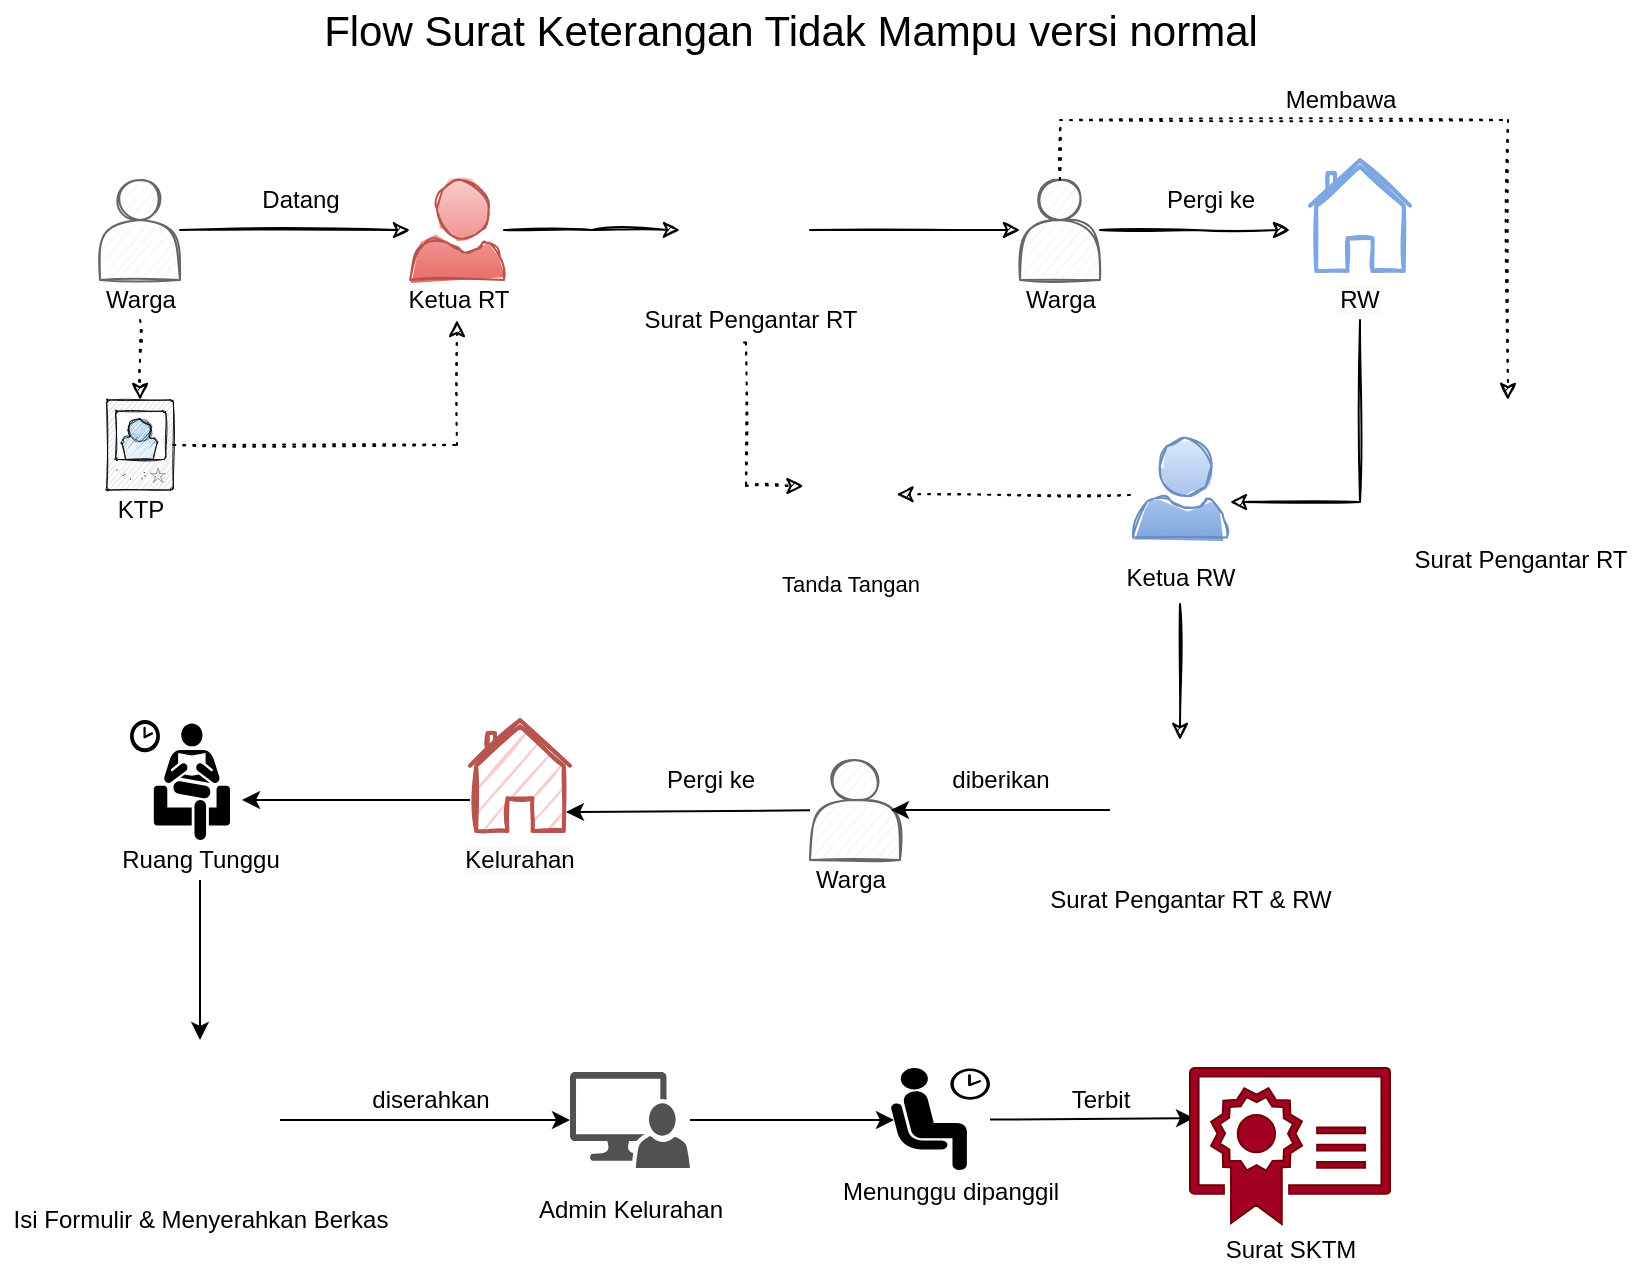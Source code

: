 <mxfile version="13.9.2" type="github">
  <diagram id="OdSMoFhNrBJ5ylwYfeDp" name="Page-1">
    <mxGraphModel dx="1019" dy="519" grid="1" gridSize="10" guides="1" tooltips="1" connect="1" arrows="1" fold="1" page="1" pageScale="1" pageWidth="850" pageHeight="1400" math="0" shadow="0">
      <root>
        <mxCell id="0" />
        <mxCell id="1" parent="0" />
        <mxCell id="aTI20-O60HA79MHgzn83-8" style="edgeStyle=orthogonalEdgeStyle;orthogonalLoop=1;jettySize=auto;html=1;fontSize=21;sketch=1;" parent="1" source="aTI20-O60HA79MHgzn83-1" target="aTI20-O60HA79MHgzn83-7" edge="1">
          <mxGeometry relative="1" as="geometry" />
        </mxCell>
        <mxCell id="aTI20-O60HA79MHgzn83-24" value="" style="edgeStyle=orthogonalEdgeStyle;rounded=0;sketch=1;orthogonalLoop=1;jettySize=auto;html=1;dashed=1;dashPattern=1 4;" parent="1" source="aTI20-O60HA79MHgzn83-3" target="aTI20-O60HA79MHgzn83-22" edge="1">
          <mxGeometry relative="1" as="geometry" />
        </mxCell>
        <mxCell id="aTI20-O60HA79MHgzn83-6" value="Flow Surat Keterangan Tidak Mampu versi normal" style="text;html=1;align=center;verticalAlign=middle;resizable=0;points=[];autosize=1;fontSize=21;sketch=1;" parent="1" vertex="1">
          <mxGeometry x="170" y="40" width="480" height="30" as="geometry" />
        </mxCell>
        <mxCell id="aTI20-O60HA79MHgzn83-27" style="edgeStyle=orthogonalEdgeStyle;rounded=0;sketch=1;orthogonalLoop=1;jettySize=auto;html=1;" parent="1" source="aTI20-O60HA79MHgzn83-7" edge="1">
          <mxGeometry relative="1" as="geometry">
            <mxPoint x="355" y="155" as="targetPoint" />
          </mxGeometry>
        </mxCell>
        <mxCell id="aTI20-O60HA79MHgzn83-13" value="Datang" style="text;html=1;align=center;verticalAlign=middle;resizable=0;points=[];autosize=1;fontSize=12;sketch=1;" parent="1" vertex="1">
          <mxGeometry x="140" y="130" width="50" height="20" as="geometry" />
        </mxCell>
        <mxCell id="aTI20-O60HA79MHgzn83-33" value="" style="edgeStyle=orthogonalEdgeStyle;rounded=0;sketch=1;orthogonalLoop=1;jettySize=auto;html=1;" parent="1" source="aTI20-O60HA79MHgzn83-52" target="aTI20-O60HA79MHgzn83-37" edge="1">
          <mxGeometry relative="1" as="geometry">
            <mxPoint x="425" y="155" as="sourcePoint" />
          </mxGeometry>
        </mxCell>
        <mxCell id="aTI20-O60HA79MHgzn83-26" style="edgeStyle=orthogonalEdgeStyle;rounded=0;sketch=1;orthogonalLoop=1;jettySize=auto;html=1;dashed=1;dashPattern=1 4;" parent="1" source="aTI20-O60HA79MHgzn83-22" target="aTI20-O60HA79MHgzn83-12" edge="1">
          <mxGeometry relative="1" as="geometry" />
        </mxCell>
        <mxCell id="aTI20-O60HA79MHgzn83-35" value="" style="edgeStyle=orthogonalEdgeStyle;rounded=0;sketch=1;orthogonalLoop=1;jettySize=auto;html=1;dashed=1;dashPattern=1 4;exitX=0.475;exitY=1.064;exitDx=0;exitDy=0;exitPerimeter=0;" parent="1" source="aTI20-O60HA79MHgzn83-28" target="aTI20-O60HA79MHgzn83-34" edge="1">
          <mxGeometry relative="1" as="geometry">
            <Array as="points">
              <mxPoint x="388" y="283" />
            </Array>
          </mxGeometry>
        </mxCell>
        <mxCell id="aTI20-O60HA79MHgzn83-41" value="" style="group" parent="1" vertex="1" connectable="0">
          <mxGeometry x="520" y="130" width="50" height="70" as="geometry" />
        </mxCell>
        <mxCell id="aTI20-O60HA79MHgzn83-37" value="" style="shape=actor;whiteSpace=wrap;html=1;fillColor=#f5f5f5;strokeColor=#666666;fontColor=#333333;sketch=1;" parent="aTI20-O60HA79MHgzn83-41" vertex="1">
          <mxGeometry x="5" width="40" height="50" as="geometry" />
        </mxCell>
        <mxCell id="aTI20-O60HA79MHgzn83-38" value="Warga" style="text;html=1;align=center;verticalAlign=middle;resizable=0;points=[];autosize=1;sketch=1;" parent="aTI20-O60HA79MHgzn83-41" vertex="1">
          <mxGeometry y="50" width="50" height="20" as="geometry" />
        </mxCell>
        <mxCell id="aTI20-O60HA79MHgzn83-42" value="" style="group" parent="1" vertex="1" connectable="0">
          <mxGeometry x="60" y="130" width="50" height="70" as="geometry" />
        </mxCell>
        <mxCell id="aTI20-O60HA79MHgzn83-1" value="" style="shape=actor;whiteSpace=wrap;html=1;fillColor=#f5f5f5;strokeColor=#666666;fontColor=#333333;sketch=1;" parent="aTI20-O60HA79MHgzn83-42" vertex="1">
          <mxGeometry x="5" width="40" height="50" as="geometry" />
        </mxCell>
        <mxCell id="aTI20-O60HA79MHgzn83-3" value="Warga" style="text;html=1;align=center;verticalAlign=middle;resizable=0;points=[];autosize=1;sketch=1;" parent="aTI20-O60HA79MHgzn83-42" vertex="1">
          <mxGeometry y="50" width="50" height="20" as="geometry" />
        </mxCell>
        <mxCell id="aTI20-O60HA79MHgzn83-45" value="" style="edgeStyle=orthogonalEdgeStyle;rounded=0;sketch=1;orthogonalLoop=1;jettySize=auto;html=1;" parent="1" source="aTI20-O60HA79MHgzn83-37" edge="1">
          <mxGeometry relative="1" as="geometry">
            <mxPoint x="660" y="155" as="targetPoint" />
          </mxGeometry>
        </mxCell>
        <mxCell id="aTI20-O60HA79MHgzn83-48" value="" style="group" parent="1" vertex="1" connectable="0">
          <mxGeometry x="570" y="268.75" width="70" height="70" as="geometry" />
        </mxCell>
        <mxCell id="aTI20-O60HA79MHgzn83-31" value="" style="aspect=fixed;pointerEvents=1;shadow=0;dashed=0;html=1;strokeColor=#6c8ebf;labelPosition=center;verticalLabelPosition=bottom;verticalAlign=top;align=center;fillColor=#dae8fc;shape=mxgraph.azure.user;fontSize=21;sketch=1;gradientColor=#7EA6E0;" parent="aTI20-O60HA79MHgzn83-48" vertex="1">
          <mxGeometry x="11.5" y="-10" width="47" height="50" as="geometry" />
        </mxCell>
        <mxCell id="aTI20-O60HA79MHgzn83-32" value="&lt;font style=&quot;font-size: 12px&quot;&gt;Ketua RW&lt;/font&gt;" style="text;html=1;align=center;verticalAlign=middle;resizable=0;points=[];autosize=1;fontSize=12;strokeWidth=1;sketch=1;" parent="aTI20-O60HA79MHgzn83-48" vertex="1">
          <mxGeometry y="50" width="70" height="20" as="geometry" />
        </mxCell>
        <mxCell id="aTI20-O60HA79MHgzn83-50" style="rounded=0;sketch=1;orthogonalLoop=1;jettySize=auto;html=1;entryX=1;entryY=0.25;entryDx=0;entryDy=0;dashed=1;dashPattern=1 4;exitX=-0.032;exitY=0.575;exitDx=0;exitDy=0;exitPerimeter=0;" parent="1" source="aTI20-O60HA79MHgzn83-31" target="aTI20-O60HA79MHgzn83-34" edge="1">
          <mxGeometry relative="1" as="geometry">
            <mxPoint x="672" y="282" as="sourcePoint" />
          </mxGeometry>
        </mxCell>
        <mxCell id="aTI20-O60HA79MHgzn83-55" value="" style="group" parent="1" vertex="1" connectable="0">
          <mxGeometry x="720" y="240" width="110" height="90" as="geometry" />
        </mxCell>
        <mxCell id="aTI20-O60HA79MHgzn83-44" value="Surat Pengantar RT" style="text;html=1;align=center;verticalAlign=middle;resizable=0;points=[];autosize=1;" parent="aTI20-O60HA79MHgzn83-55" vertex="1">
          <mxGeometry x="-5" y="70" width="120" height="20" as="geometry" />
        </mxCell>
        <mxCell id="aTI20-O60HA79MHgzn83-54" value="" style="shape=image;html=1;verticalAlign=top;verticalLabelPosition=bottom;labelBackgroundColor=#ffffff;imageAspect=0;aspect=fixed;image=https://cdn2.iconfinder.com/data/icons/random-set-1/428/Asset_93-128.png;shadow=0;sketch=1;" parent="aTI20-O60HA79MHgzn83-55" vertex="1">
          <mxGeometry x="14" width="70" height="70" as="geometry" />
        </mxCell>
        <mxCell id="aTI20-O60HA79MHgzn83-56" value="" style="group" parent="1" vertex="1" connectable="0">
          <mxGeometry x="340" y="120" width="110" height="90" as="geometry" />
        </mxCell>
        <mxCell id="aTI20-O60HA79MHgzn83-28" value="Surat Pengantar RT" style="text;html=1;align=center;verticalAlign=middle;resizable=0;points=[];autosize=1;" parent="aTI20-O60HA79MHgzn83-56" vertex="1">
          <mxGeometry x="-10" y="70" width="120" height="20" as="geometry" />
        </mxCell>
        <mxCell id="aTI20-O60HA79MHgzn83-52" value="" style="shape=image;html=1;verticalAlign=top;verticalLabelPosition=bottom;labelBackgroundColor=#ffffff;imageAspect=0;aspect=fixed;image=https://cdn2.iconfinder.com/data/icons/random-set-1/428/Asset_93-128.png;shadow=0;sketch=1;" parent="aTI20-O60HA79MHgzn83-56" vertex="1">
          <mxGeometry x="10" width="70" height="70" as="geometry" />
        </mxCell>
        <mxCell id="aTI20-O60HA79MHgzn83-57" value="" style="group" parent="1" vertex="1" connectable="0">
          <mxGeometry x="400" y="275.5" width="80" height="66.5" as="geometry" />
        </mxCell>
        <mxCell id="aTI20-O60HA79MHgzn83-34" value="" style="shape=image;html=1;verticalAlign=top;verticalLabelPosition=bottom;labelBackgroundColor=#ffffff;imageAspect=0;aspect=fixed;image=https://cdn4.iconfinder.com/data/icons/business-and-finance-colorful-free-hand-drawn-set/102/check-128.png;shadow=0;sketch=0;" parent="aTI20-O60HA79MHgzn83-57" vertex="1">
          <mxGeometry x="16.75" width="46.5" height="46.5" as="geometry" />
        </mxCell>
        <mxCell id="aTI20-O60HA79MHgzn83-36" value="&lt;font style=&quot;font-size: 11px&quot;&gt;Tanda Tangan&lt;/font&gt;" style="text;html=1;align=center;verticalAlign=middle;resizable=0;points=[];autosize=1;" parent="aTI20-O60HA79MHgzn83-57" vertex="1">
          <mxGeometry y="46.5" width="80" height="20" as="geometry" />
        </mxCell>
        <mxCell id="aTI20-O60HA79MHgzn83-58" value="" style="group" parent="1" vertex="1" connectable="0">
          <mxGeometry x="208.5" y="130" width="70" height="70" as="geometry" />
        </mxCell>
        <mxCell id="aTI20-O60HA79MHgzn83-7" value="" style="aspect=fixed;pointerEvents=1;shadow=0;dashed=0;html=1;strokeColor=#b85450;labelPosition=center;verticalLabelPosition=bottom;verticalAlign=top;align=center;fillColor=#f8cecc;shape=mxgraph.azure.user;fontSize=21;gradientColor=#ea6b66;sketch=1;" parent="aTI20-O60HA79MHgzn83-58" vertex="1">
          <mxGeometry x="11.5" width="47" height="50" as="geometry" />
        </mxCell>
        <mxCell id="aTI20-O60HA79MHgzn83-12" value="&lt;font style=&quot;font-size: 12px;&quot;&gt;Ketua RT&lt;/font&gt;" style="text;html=1;align=center;verticalAlign=middle;resizable=0;points=[];autosize=1;fontSize=12;strokeWidth=1;sketch=1;" parent="aTI20-O60HA79MHgzn83-58" vertex="1">
          <mxGeometry y="50" width="70" height="20" as="geometry" />
        </mxCell>
        <mxCell id="aTI20-O60HA79MHgzn83-59" value="" style="group" parent="1" vertex="1" connectable="0">
          <mxGeometry x="65" y="240" width="40" height="65" as="geometry" />
        </mxCell>
        <mxCell id="aTI20-O60HA79MHgzn83-22" value="" style="verticalLabelPosition=bottom;aspect=fixed;html=1;verticalAlign=top;strokeColor=none;align=center;outlineConnect=0;shape=mxgraph.citrix.access_card;sketch=1;" parent="aTI20-O60HA79MHgzn83-59" vertex="1">
          <mxGeometry x="3.35" width="33.3" height="45" as="geometry" />
        </mxCell>
        <mxCell id="aTI20-O60HA79MHgzn83-23" value="KTP" style="text;html=1;align=center;verticalAlign=middle;resizable=0;points=[];autosize=1;" parent="aTI20-O60HA79MHgzn83-59" vertex="1">
          <mxGeometry y="45" width="40" height="20" as="geometry" />
        </mxCell>
        <mxCell id="aTI20-O60HA79MHgzn83-66" style="rounded=0;sketch=1;orthogonalLoop=1;jettySize=auto;html=1;entryX=0.5;entryY=0;entryDx=0;entryDy=0;" parent="1" target="aTI20-O60HA79MHgzn83-62" edge="1">
          <mxGeometry relative="1" as="geometry">
            <mxPoint x="605" y="342" as="sourcePoint" />
          </mxGeometry>
        </mxCell>
        <mxCell id="aTI20-O60HA79MHgzn83-72" style="edgeStyle=orthogonalEdgeStyle;rounded=0;sketch=1;orthogonalLoop=1;jettySize=auto;html=1;entryX=1.032;entryY=0.645;entryDx=0;entryDy=0;entryPerimeter=0;exitX=0.5;exitY=1;exitDx=0;exitDy=0;" parent="1" source="aTI20-O60HA79MHgzn83-73" target="aTI20-O60HA79MHgzn83-31" edge="1">
          <mxGeometry relative="1" as="geometry">
            <mxPoint x="695" y="220" as="sourcePoint" />
            <Array as="points">
              <mxPoint x="695" y="291" />
            </Array>
          </mxGeometry>
        </mxCell>
        <mxCell id="aTI20-O60HA79MHgzn83-71" value="" style="group" parent="1" vertex="1" connectable="0">
          <mxGeometry x="530" y="410" width="160" height="90" as="geometry" />
        </mxCell>
        <mxCell id="aTI20-O60HA79MHgzn83-61" value="Surat Pengantar RT &amp;amp; RW" style="text;html=1;align=center;verticalAlign=middle;resizable=0;points=[];autosize=1;" parent="aTI20-O60HA79MHgzn83-71" vertex="1">
          <mxGeometry y="70" width="160" height="20" as="geometry" />
        </mxCell>
        <mxCell id="aTI20-O60HA79MHgzn83-62" value="" style="shape=image;html=1;verticalAlign=top;verticalLabelPosition=bottom;labelBackgroundColor=#ffffff;imageAspect=0;aspect=fixed;image=https://cdn2.iconfinder.com/data/icons/random-set-1/428/Asset_93-128.png;shadow=0;sketch=1;" parent="aTI20-O60HA79MHgzn83-71" vertex="1">
          <mxGeometry x="40" width="70" height="70" as="geometry" />
        </mxCell>
        <mxCell id="aTI20-O60HA79MHgzn83-74" value="" style="group" parent="1" vertex="1" connectable="0">
          <mxGeometry x="670" y="120" width="50" height="80" as="geometry" />
        </mxCell>
        <mxCell id="aTI20-O60HA79MHgzn83-68" value="" style="html=1;verticalLabelPosition=bottom;align=center;labelBackgroundColor=#ffffff;verticalAlign=top;strokeWidth=2;shadow=0;dashed=0;shape=mxgraph.ios7.icons.home;sketch=1;strokeColor=#7EA6E0;" parent="aTI20-O60HA79MHgzn83-74" vertex="1">
          <mxGeometry width="50" height="55.5" as="geometry" />
        </mxCell>
        <mxCell id="aTI20-O60HA79MHgzn83-73" value="&lt;span style=&quot;color: rgb(0, 0, 0); font-family: helvetica; font-size: 12px; font-style: normal; font-weight: 400; letter-spacing: normal; text-indent: 0px; text-transform: none; word-spacing: 0px; background-color: rgb(248, 249, 250); display: inline; float: none;&quot;&gt;RW&lt;/span&gt;" style="text;whiteSpace=wrap;html=1;align=center;verticalAlign=middle;" parent="aTI20-O60HA79MHgzn83-74" vertex="1">
          <mxGeometry y="60" width="50" height="20" as="geometry" />
        </mxCell>
        <mxCell id="aTI20-O60HA79MHgzn83-76" style="edgeStyle=orthogonalEdgeStyle;rounded=0;sketch=1;orthogonalLoop=1;jettySize=auto;html=1;dashed=1;dashPattern=1 4;exitX=0.5;exitY=0;exitDx=0;exitDy=0;" parent="1" source="aTI20-O60HA79MHgzn83-37" target="aTI20-O60HA79MHgzn83-54" edge="1">
          <mxGeometry relative="1" as="geometry">
            <mxPoint x="720" y="100" as="sourcePoint" />
            <Array as="points">
              <mxPoint x="545" y="100" />
              <mxPoint x="769" y="100" />
            </Array>
          </mxGeometry>
        </mxCell>
        <mxCell id="aTI20-O60HA79MHgzn83-77" value="" style="group" parent="1" vertex="1" connectable="0">
          <mxGeometry x="415" y="420" width="50" height="70" as="geometry" />
        </mxCell>
        <mxCell id="aTI20-O60HA79MHgzn83-78" value="" style="shape=actor;whiteSpace=wrap;html=1;fillColor=#f5f5f5;strokeColor=#666666;fontColor=#333333;sketch=1;" parent="aTI20-O60HA79MHgzn83-77" vertex="1">
          <mxGeometry x="5" width="45" height="50" as="geometry" />
        </mxCell>
        <mxCell id="aTI20-O60HA79MHgzn83-79" value="Warga" style="text;html=1;align=center;verticalAlign=middle;resizable=0;points=[];autosize=1;sketch=1;" parent="aTI20-O60HA79MHgzn83-77" vertex="1">
          <mxGeometry y="50" width="50" height="20" as="geometry" />
        </mxCell>
        <mxCell id="H2vsbOCgEjFew26ECETp-1" style="edgeStyle=orthogonalEdgeStyle;rounded=0;orthogonalLoop=1;jettySize=auto;html=1;entryX=0.9;entryY=0.5;entryDx=0;entryDy=0;entryPerimeter=0;" edge="1" parent="1" source="aTI20-O60HA79MHgzn83-62" target="aTI20-O60HA79MHgzn83-78">
          <mxGeometry relative="1" as="geometry">
            <mxPoint x="460" y="450" as="targetPoint" />
          </mxGeometry>
        </mxCell>
        <mxCell id="H2vsbOCgEjFew26ECETp-5" style="rounded=0;orthogonalLoop=1;jettySize=auto;html=1;entryX=0.96;entryY=0.829;entryDx=0;entryDy=0;entryPerimeter=0;" edge="1" parent="1" source="aTI20-O60HA79MHgzn83-78" target="H2vsbOCgEjFew26ECETp-3">
          <mxGeometry relative="1" as="geometry">
            <mxPoint x="360" y="450" as="targetPoint" />
          </mxGeometry>
        </mxCell>
        <mxCell id="H2vsbOCgEjFew26ECETp-2" value="" style="group" vertex="1" connectable="0" parent="1">
          <mxGeometry x="250" y="400" width="50" height="80" as="geometry" />
        </mxCell>
        <mxCell id="H2vsbOCgEjFew26ECETp-3" value="" style="html=1;verticalLabelPosition=bottom;align=center;labelBackgroundColor=#ffffff;verticalAlign=top;strokeWidth=2;shadow=0;dashed=0;shape=mxgraph.ios7.icons.home;sketch=1;strokeColor=#b85450;fillColor=#f8cecc;" vertex="1" parent="H2vsbOCgEjFew26ECETp-2">
          <mxGeometry width="50" height="55.5" as="geometry" />
        </mxCell>
        <mxCell id="H2vsbOCgEjFew26ECETp-4" value="&lt;span style=&quot;color: rgb(0 , 0 , 0) ; font-family: &amp;#34;helvetica&amp;#34; ; font-size: 12px ; font-style: normal ; font-weight: 400 ; letter-spacing: normal ; text-indent: 0px ; text-transform: none ; word-spacing: 0px ; background-color: rgb(248 , 249 , 250) ; display: inline ; float: none&quot;&gt;Kelurahan&lt;/span&gt;" style="text;whiteSpace=wrap;html=1;align=center;verticalAlign=middle;" vertex="1" parent="H2vsbOCgEjFew26ECETp-2">
          <mxGeometry y="60" width="50" height="20" as="geometry" />
        </mxCell>
        <mxCell id="H2vsbOCgEjFew26ECETp-8" value="" style="group" vertex="1" connectable="0" parent="1">
          <mxGeometry x="70" y="400" width="90" height="80" as="geometry" />
        </mxCell>
        <mxCell id="H2vsbOCgEjFew26ECETp-6" value="" style="shape=mxgraph.signs.people.waiting_room_2;html=1;pointerEvents=1;fillColor=#000000;strokeColor=none;verticalLabelPosition=bottom;verticalAlign=top;align=center;" vertex="1" parent="H2vsbOCgEjFew26ECETp-8">
          <mxGeometry x="10" width="50" height="60" as="geometry" />
        </mxCell>
        <mxCell id="H2vsbOCgEjFew26ECETp-7" value="Ruang Tunggu" style="text;html=1;align=center;verticalAlign=middle;resizable=0;points=[];autosize=1;" vertex="1" parent="H2vsbOCgEjFew26ECETp-8">
          <mxGeometry y="60" width="90" height="20" as="geometry" />
        </mxCell>
        <mxCell id="H2vsbOCgEjFew26ECETp-9" value="Pergi ke" style="text;html=1;align=center;verticalAlign=middle;resizable=0;points=[];autosize=1;" vertex="1" parent="1">
          <mxGeometry x="340" y="420" width="60" height="20" as="geometry" />
        </mxCell>
        <mxCell id="H2vsbOCgEjFew26ECETp-10" value="diberikan" style="text;html=1;align=center;verticalAlign=middle;resizable=0;points=[];autosize=1;" vertex="1" parent="1">
          <mxGeometry x="485" y="420" width="60" height="20" as="geometry" />
        </mxCell>
        <mxCell id="H2vsbOCgEjFew26ECETp-11" value="Pergi ke" style="text;html=1;align=center;verticalAlign=middle;resizable=0;points=[];autosize=1;" vertex="1" parent="1">
          <mxGeometry x="590" y="130" width="60" height="20" as="geometry" />
        </mxCell>
        <mxCell id="H2vsbOCgEjFew26ECETp-12" value="Membawa" style="text;html=1;align=center;verticalAlign=middle;resizable=0;points=[];autosize=1;" vertex="1" parent="1">
          <mxGeometry x="650" y="80" width="70" height="20" as="geometry" />
        </mxCell>
        <mxCell id="H2vsbOCgEjFew26ECETp-17" style="edgeStyle=none;rounded=0;orthogonalLoop=1;jettySize=auto;html=1;" edge="1" parent="1">
          <mxGeometry relative="1" as="geometry">
            <mxPoint x="250" y="440" as="sourcePoint" />
            <mxPoint x="136" y="440" as="targetPoint" />
            <Array as="points">
              <mxPoint x="210" y="440" />
              <mxPoint x="170" y="440" />
            </Array>
          </mxGeometry>
        </mxCell>
        <mxCell id="H2vsbOCgEjFew26ECETp-21" value="" style="edgeStyle=none;rounded=0;orthogonalLoop=1;jettySize=auto;html=1;entryX=0.5;entryY=0;entryDx=0;entryDy=0;" edge="1" parent="1" source="H2vsbOCgEjFew26ECETp-7" target="H2vsbOCgEjFew26ECETp-20">
          <mxGeometry relative="1" as="geometry">
            <mxPoint x="118" y="550" as="targetPoint" />
          </mxGeometry>
        </mxCell>
        <mxCell id="H2vsbOCgEjFew26ECETp-23" value="" style="group" vertex="1" connectable="0" parent="1">
          <mxGeometry x="15" y="560" width="200" height="100" as="geometry" />
        </mxCell>
        <mxCell id="H2vsbOCgEjFew26ECETp-20" value="" style="shape=image;html=1;verticalAlign=top;verticalLabelPosition=bottom;labelBackgroundColor=#ffffff;imageAspect=0;aspect=fixed;image=https://cdn2.iconfinder.com/data/icons/new-year-resolutions/64/resolutions-08-128.png" vertex="1" parent="H2vsbOCgEjFew26ECETp-23">
          <mxGeometry x="60" width="80" height="80" as="geometry" />
        </mxCell>
        <mxCell id="H2vsbOCgEjFew26ECETp-22" value="Isi Formulir &amp;amp; Menyerahkan Berkas" style="text;html=1;align=center;verticalAlign=middle;resizable=0;points=[];autosize=1;" vertex="1" parent="H2vsbOCgEjFew26ECETp-23">
          <mxGeometry y="80" width="200" height="20" as="geometry" />
        </mxCell>
        <mxCell id="H2vsbOCgEjFew26ECETp-27" value="" style="group" vertex="1" connectable="0" parent="1">
          <mxGeometry x="300" y="576" width="85" height="79" as="geometry" />
        </mxCell>
        <mxCell id="H2vsbOCgEjFew26ECETp-25" value="" style="pointerEvents=1;shadow=0;dashed=0;html=1;strokeColor=none;labelPosition=center;verticalLabelPosition=bottom;verticalAlign=top;align=center;fillColor=#515151;shape=mxgraph.mscae.system_center.admin_console" vertex="1" parent="H2vsbOCgEjFew26ECETp-27">
          <mxGeometry width="60" height="48" as="geometry" />
        </mxCell>
        <mxCell id="H2vsbOCgEjFew26ECETp-26" value="Admin Kelurahan" style="text;html=1;align=center;verticalAlign=middle;resizable=0;points=[];autosize=1;" vertex="1" parent="H2vsbOCgEjFew26ECETp-27">
          <mxGeometry x="-25" y="59" width="110" height="20" as="geometry" />
        </mxCell>
        <mxCell id="H2vsbOCgEjFew26ECETp-28" style="edgeStyle=none;rounded=0;orthogonalLoop=1;jettySize=auto;html=1;entryX=0;entryY=0.5;entryDx=0;entryDy=0;entryPerimeter=0;" edge="1" parent="1" source="H2vsbOCgEjFew26ECETp-20" target="H2vsbOCgEjFew26ECETp-25">
          <mxGeometry relative="1" as="geometry" />
        </mxCell>
        <mxCell id="H2vsbOCgEjFew26ECETp-29" value="diserahkan" style="text;html=1;align=center;verticalAlign=middle;resizable=0;points=[];autosize=1;" vertex="1" parent="1">
          <mxGeometry x="195" y="580" width="70" height="20" as="geometry" />
        </mxCell>
        <mxCell id="H2vsbOCgEjFew26ECETp-31" style="edgeStyle=none;rounded=0;orthogonalLoop=1;jettySize=auto;html=1;entryX=0.04;entryY=0.5;entryDx=0;entryDy=0;entryPerimeter=0;" edge="1" parent="1" source="H2vsbOCgEjFew26ECETp-25" target="H2vsbOCgEjFew26ECETp-24">
          <mxGeometry relative="1" as="geometry" />
        </mxCell>
        <mxCell id="H2vsbOCgEjFew26ECETp-32" value="" style="group" vertex="1" connectable="0" parent="1">
          <mxGeometry x="430" y="574" width="120" height="72" as="geometry" />
        </mxCell>
        <mxCell id="H2vsbOCgEjFew26ECETp-24" value="" style="shape=mxgraph.signs.people.waiting_room_1;html=1;pointerEvents=1;fillColor=#000000;strokeColor=none;verticalLabelPosition=bottom;verticalAlign=top;align=center;" vertex="1" parent="H2vsbOCgEjFew26ECETp-32">
          <mxGeometry x="30" width="50" height="52" as="geometry" />
        </mxCell>
        <mxCell id="H2vsbOCgEjFew26ECETp-30" value="Menunggu dipanggil" style="text;html=1;align=center;verticalAlign=middle;resizable=0;points=[];autosize=1;" vertex="1" parent="H2vsbOCgEjFew26ECETp-32">
          <mxGeometry y="52" width="120" height="20" as="geometry" />
        </mxCell>
        <mxCell id="H2vsbOCgEjFew26ECETp-35" style="edgeStyle=none;rounded=0;orthogonalLoop=1;jettySize=auto;html=1;entryX=0.02;entryY=0.321;entryDx=0;entryDy=0;entryPerimeter=0;" edge="1" parent="1" source="H2vsbOCgEjFew26ECETp-24" target="H2vsbOCgEjFew26ECETp-34">
          <mxGeometry relative="1" as="geometry" />
        </mxCell>
        <mxCell id="H2vsbOCgEjFew26ECETp-37" value="" style="group" vertex="1" connectable="0" parent="1">
          <mxGeometry x="610" y="574" width="100" height="101" as="geometry" />
        </mxCell>
        <mxCell id="H2vsbOCgEjFew26ECETp-34" value="" style="html=1;aspect=fixed;shadow=0;align=center;verticalAlign=top;shape=mxgraph.gcp2.certified_industry_standard;sketch=0;fillColor=#a20025;strokeColor=#6F0000;fontColor=#ffffff;" vertex="1" parent="H2vsbOCgEjFew26ECETp-37">
          <mxGeometry width="100" height="78" as="geometry" />
        </mxCell>
        <mxCell id="H2vsbOCgEjFew26ECETp-36" value="Surat SKTM" style="text;html=1;align=center;verticalAlign=middle;resizable=0;points=[];autosize=1;" vertex="1" parent="H2vsbOCgEjFew26ECETp-37">
          <mxGeometry x="10" y="81" width="80" height="20" as="geometry" />
        </mxCell>
        <mxCell id="H2vsbOCgEjFew26ECETp-38" value="Terbit" style="text;html=1;align=center;verticalAlign=middle;resizable=0;points=[];autosize=1;" vertex="1" parent="1">
          <mxGeometry x="545" y="580" width="40" height="20" as="geometry" />
        </mxCell>
      </root>
    </mxGraphModel>
  </diagram>
</mxfile>
